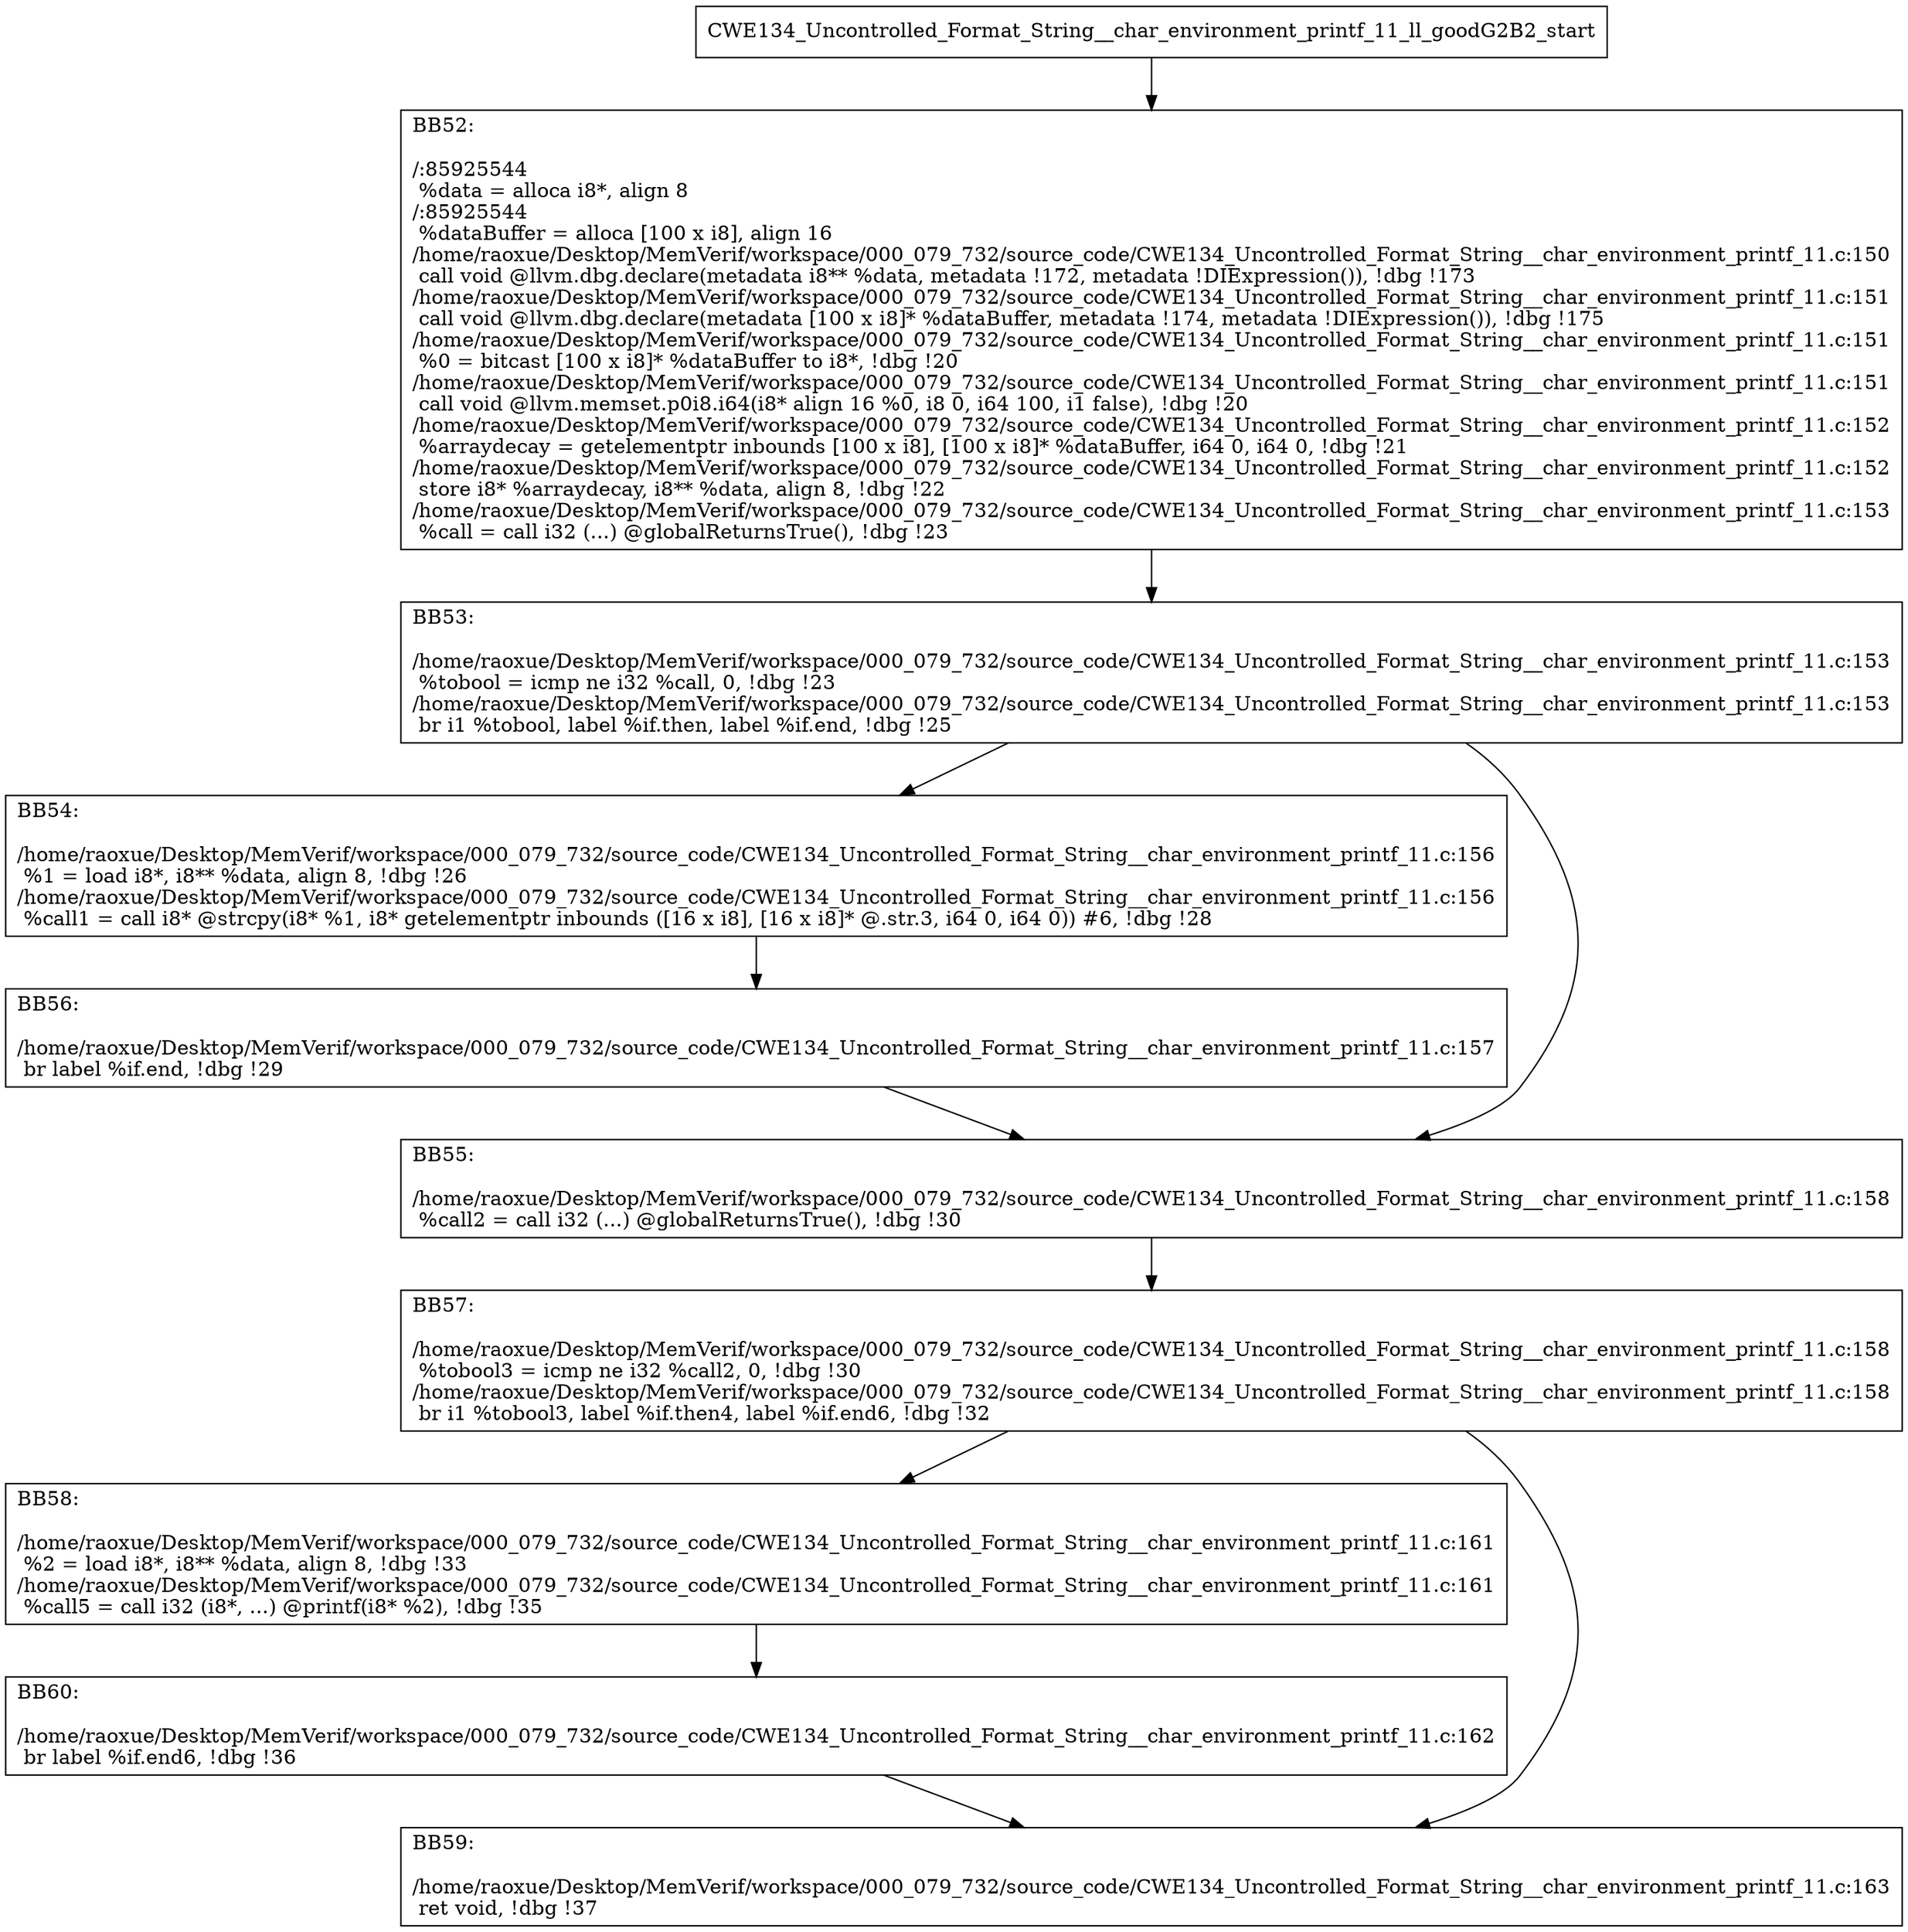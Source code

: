 digraph "CFG for'CWE134_Uncontrolled_Format_String__char_environment_printf_11_ll_goodG2B2' function" {
	BBCWE134_Uncontrolled_Format_String__char_environment_printf_11_ll_goodG2B2_start[shape=record,label="{CWE134_Uncontrolled_Format_String__char_environment_printf_11_ll_goodG2B2_start}"];
	BBCWE134_Uncontrolled_Format_String__char_environment_printf_11_ll_goodG2B2_start-> CWE134_Uncontrolled_Format_String__char_environment_printf_11_ll_goodG2B2BB52;
	CWE134_Uncontrolled_Format_String__char_environment_printf_11_ll_goodG2B2BB52 [shape=record, label="{BB52:\l\l/:85925544\l
  %data = alloca i8*, align 8\l
/:85925544\l
  %dataBuffer = alloca [100 x i8], align 16\l
/home/raoxue/Desktop/MemVerif/workspace/000_079_732/source_code/CWE134_Uncontrolled_Format_String__char_environment_printf_11.c:150\l
  call void @llvm.dbg.declare(metadata i8** %data, metadata !172, metadata !DIExpression()), !dbg !173\l
/home/raoxue/Desktop/MemVerif/workspace/000_079_732/source_code/CWE134_Uncontrolled_Format_String__char_environment_printf_11.c:151\l
  call void @llvm.dbg.declare(metadata [100 x i8]* %dataBuffer, metadata !174, metadata !DIExpression()), !dbg !175\l
/home/raoxue/Desktop/MemVerif/workspace/000_079_732/source_code/CWE134_Uncontrolled_Format_String__char_environment_printf_11.c:151\l
  %0 = bitcast [100 x i8]* %dataBuffer to i8*, !dbg !20\l
/home/raoxue/Desktop/MemVerif/workspace/000_079_732/source_code/CWE134_Uncontrolled_Format_String__char_environment_printf_11.c:151\l
  call void @llvm.memset.p0i8.i64(i8* align 16 %0, i8 0, i64 100, i1 false), !dbg !20\l
/home/raoxue/Desktop/MemVerif/workspace/000_079_732/source_code/CWE134_Uncontrolled_Format_String__char_environment_printf_11.c:152\l
  %arraydecay = getelementptr inbounds [100 x i8], [100 x i8]* %dataBuffer, i64 0, i64 0, !dbg !21\l
/home/raoxue/Desktop/MemVerif/workspace/000_079_732/source_code/CWE134_Uncontrolled_Format_String__char_environment_printf_11.c:152\l
  store i8* %arraydecay, i8** %data, align 8, !dbg !22\l
/home/raoxue/Desktop/MemVerif/workspace/000_079_732/source_code/CWE134_Uncontrolled_Format_String__char_environment_printf_11.c:153\l
  %call = call i32 (...) @globalReturnsTrue(), !dbg !23\l
}"];
	CWE134_Uncontrolled_Format_String__char_environment_printf_11_ll_goodG2B2BB52-> CWE134_Uncontrolled_Format_String__char_environment_printf_11_ll_goodG2B2BB53;
	CWE134_Uncontrolled_Format_String__char_environment_printf_11_ll_goodG2B2BB53 [shape=record, label="{BB53:\l\l/home/raoxue/Desktop/MemVerif/workspace/000_079_732/source_code/CWE134_Uncontrolled_Format_String__char_environment_printf_11.c:153\l
  %tobool = icmp ne i32 %call, 0, !dbg !23\l
/home/raoxue/Desktop/MemVerif/workspace/000_079_732/source_code/CWE134_Uncontrolled_Format_String__char_environment_printf_11.c:153\l
  br i1 %tobool, label %if.then, label %if.end, !dbg !25\l
}"];
	CWE134_Uncontrolled_Format_String__char_environment_printf_11_ll_goodG2B2BB53-> CWE134_Uncontrolled_Format_String__char_environment_printf_11_ll_goodG2B2BB54;
	CWE134_Uncontrolled_Format_String__char_environment_printf_11_ll_goodG2B2BB53-> CWE134_Uncontrolled_Format_String__char_environment_printf_11_ll_goodG2B2BB55;
	CWE134_Uncontrolled_Format_String__char_environment_printf_11_ll_goodG2B2BB54 [shape=record, label="{BB54:\l\l/home/raoxue/Desktop/MemVerif/workspace/000_079_732/source_code/CWE134_Uncontrolled_Format_String__char_environment_printf_11.c:156\l
  %1 = load i8*, i8** %data, align 8, !dbg !26\l
/home/raoxue/Desktop/MemVerif/workspace/000_079_732/source_code/CWE134_Uncontrolled_Format_String__char_environment_printf_11.c:156\l
  %call1 = call i8* @strcpy(i8* %1, i8* getelementptr inbounds ([16 x i8], [16 x i8]* @.str.3, i64 0, i64 0)) #6, !dbg !28\l
}"];
	CWE134_Uncontrolled_Format_String__char_environment_printf_11_ll_goodG2B2BB54-> CWE134_Uncontrolled_Format_String__char_environment_printf_11_ll_goodG2B2BB56;
	CWE134_Uncontrolled_Format_String__char_environment_printf_11_ll_goodG2B2BB56 [shape=record, label="{BB56:\l\l/home/raoxue/Desktop/MemVerif/workspace/000_079_732/source_code/CWE134_Uncontrolled_Format_String__char_environment_printf_11.c:157\l
  br label %if.end, !dbg !29\l
}"];
	CWE134_Uncontrolled_Format_String__char_environment_printf_11_ll_goodG2B2BB56-> CWE134_Uncontrolled_Format_String__char_environment_printf_11_ll_goodG2B2BB55;
	CWE134_Uncontrolled_Format_String__char_environment_printf_11_ll_goodG2B2BB55 [shape=record, label="{BB55:\l\l/home/raoxue/Desktop/MemVerif/workspace/000_079_732/source_code/CWE134_Uncontrolled_Format_String__char_environment_printf_11.c:158\l
  %call2 = call i32 (...) @globalReturnsTrue(), !dbg !30\l
}"];
	CWE134_Uncontrolled_Format_String__char_environment_printf_11_ll_goodG2B2BB55-> CWE134_Uncontrolled_Format_String__char_environment_printf_11_ll_goodG2B2BB57;
	CWE134_Uncontrolled_Format_String__char_environment_printf_11_ll_goodG2B2BB57 [shape=record, label="{BB57:\l\l/home/raoxue/Desktop/MemVerif/workspace/000_079_732/source_code/CWE134_Uncontrolled_Format_String__char_environment_printf_11.c:158\l
  %tobool3 = icmp ne i32 %call2, 0, !dbg !30\l
/home/raoxue/Desktop/MemVerif/workspace/000_079_732/source_code/CWE134_Uncontrolled_Format_String__char_environment_printf_11.c:158\l
  br i1 %tobool3, label %if.then4, label %if.end6, !dbg !32\l
}"];
	CWE134_Uncontrolled_Format_String__char_environment_printf_11_ll_goodG2B2BB57-> CWE134_Uncontrolled_Format_String__char_environment_printf_11_ll_goodG2B2BB58;
	CWE134_Uncontrolled_Format_String__char_environment_printf_11_ll_goodG2B2BB57-> CWE134_Uncontrolled_Format_String__char_environment_printf_11_ll_goodG2B2BB59;
	CWE134_Uncontrolled_Format_String__char_environment_printf_11_ll_goodG2B2BB58 [shape=record, label="{BB58:\l\l/home/raoxue/Desktop/MemVerif/workspace/000_079_732/source_code/CWE134_Uncontrolled_Format_String__char_environment_printf_11.c:161\l
  %2 = load i8*, i8** %data, align 8, !dbg !33\l
/home/raoxue/Desktop/MemVerif/workspace/000_079_732/source_code/CWE134_Uncontrolled_Format_String__char_environment_printf_11.c:161\l
  %call5 = call i32 (i8*, ...) @printf(i8* %2), !dbg !35\l
}"];
	CWE134_Uncontrolled_Format_String__char_environment_printf_11_ll_goodG2B2BB58-> CWE134_Uncontrolled_Format_String__char_environment_printf_11_ll_goodG2B2BB60;
	CWE134_Uncontrolled_Format_String__char_environment_printf_11_ll_goodG2B2BB60 [shape=record, label="{BB60:\l\l/home/raoxue/Desktop/MemVerif/workspace/000_079_732/source_code/CWE134_Uncontrolled_Format_String__char_environment_printf_11.c:162\l
  br label %if.end6, !dbg !36\l
}"];
	CWE134_Uncontrolled_Format_String__char_environment_printf_11_ll_goodG2B2BB60-> CWE134_Uncontrolled_Format_String__char_environment_printf_11_ll_goodG2B2BB59;
	CWE134_Uncontrolled_Format_String__char_environment_printf_11_ll_goodG2B2BB59 [shape=record, label="{BB59:\l\l/home/raoxue/Desktop/MemVerif/workspace/000_079_732/source_code/CWE134_Uncontrolled_Format_String__char_environment_printf_11.c:163\l
  ret void, !dbg !37\l
}"];
}
